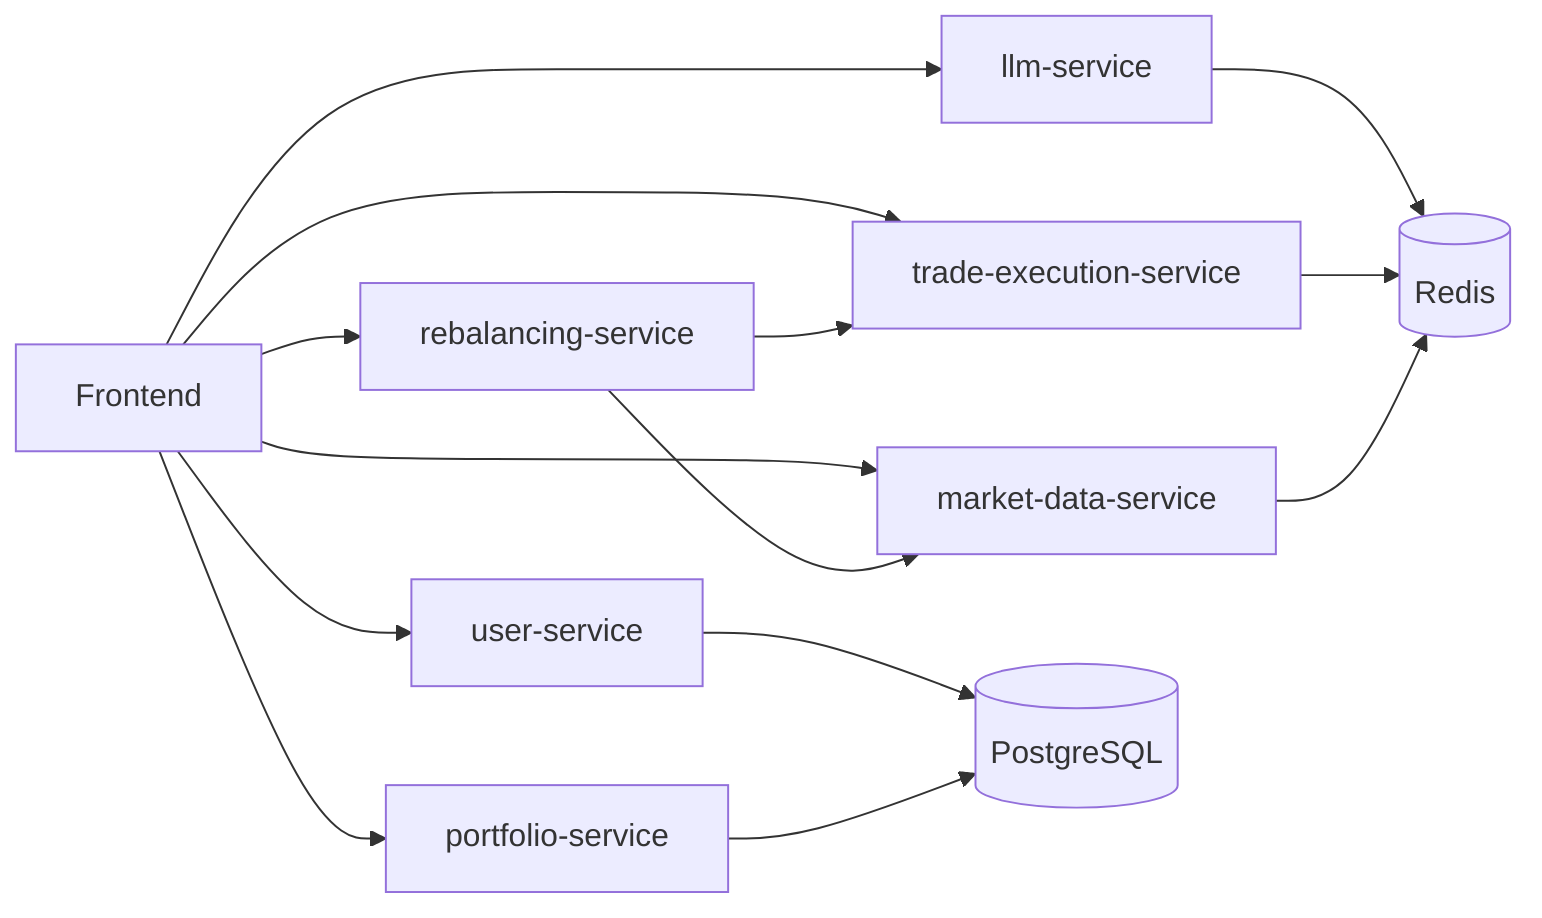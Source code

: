 flowchart LR
  FE[Frontend]
  US[user-service]
  MD[market-data-service]
  PF[portfolio-service]
  RB[rebalancing-service]
  LLM[llm-service]
  TX[trade-execution-service]
  PG[(PostgreSQL)]
  RD[(Redis)]

  FE --> US
  FE --> MD
  FE --> PF
  FE --> RB
  FE --> LLM
  FE --> TX

  RB --> MD
  RB --> TX

  US --> PG
  PF --> PG
  LLM --> RD
  TX --> RD
  MD --> RD